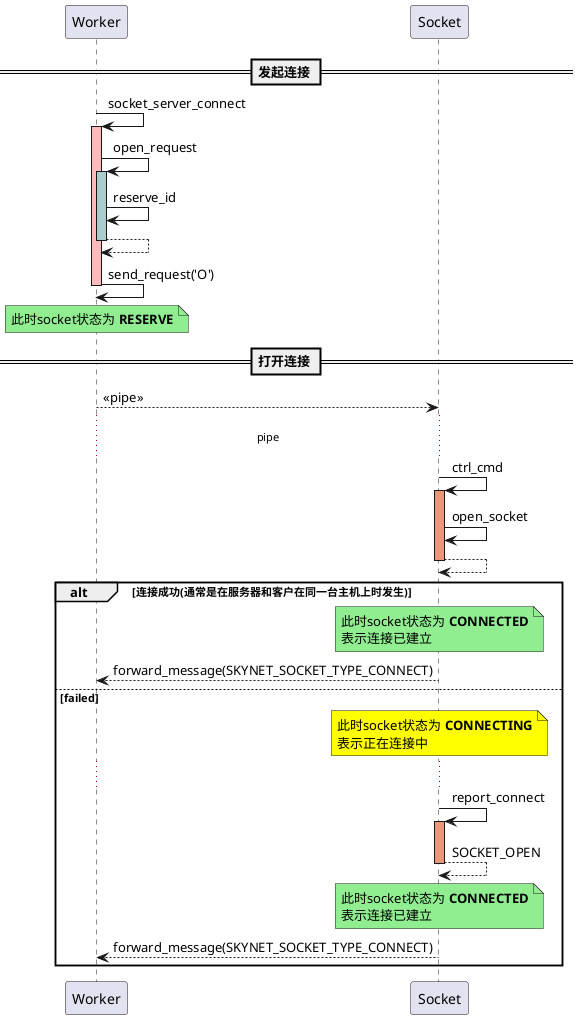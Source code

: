 @startuml
participant Worker
participant Socket

== 发起连接 ==
Worker -> Worker ++ #FFBBBB: socket_server_connect
Worker -> Worker ++ #AACCCC: open_request
Worker -> Worker : reserve_id
return
Worker -> Worker --: send_request('O')
note over Worker #lightgreen: 此时socket状态为 **RESERVE**

== 打开连接 ==
Worker --> Socket: <<pipe>>
... pipe ...

Socket -> Socket ++ #DarkSalmon: ctrl_cmd
Socket -> Socket: open_socket
return

alt 连接成功(通常是在服务器和客户在同一台主机上时发生)
note over Socket #lightgreen: 此时socket状态为 **CONNECTED**\n表示连接已建立
Socket --> Worker: forward_message(SKYNET_SOCKET_TYPE_CONNECT)
else failed
note over Socket #Yellow: 此时socket状态为 **CONNECTING**\n表示正在连接中
...
Socket -> Socket ++ #DarkSalmon: report_connect
return SOCKET_OPEN
note over Socket #lightgreen: 此时socket状态为 **CONNECTED**\n表示连接已建立
Socket --> Worker: forward_message(SKYNET_SOCKET_TYPE_CONNECT)
end

@enduml